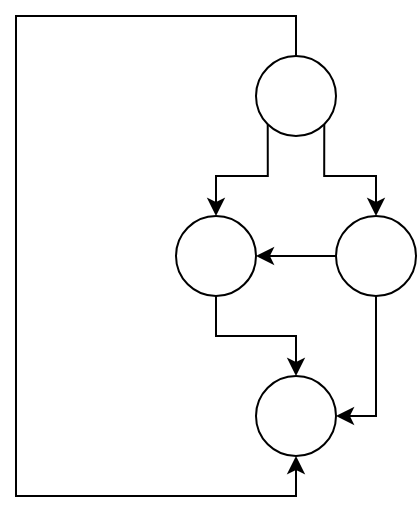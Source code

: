 <mxfile version="14.8.3" type="github">
  <diagram id="mHQb_iu14OJVqmuolFHd" name="Page-1">
    <mxGraphModel dx="970" dy="657" grid="1" gridSize="10" guides="1" tooltips="1" connect="1" arrows="1" fold="1" page="1" pageScale="1" pageWidth="827" pageHeight="1169" math="0" shadow="0">
      <root>
        <mxCell id="0" />
        <mxCell id="1" parent="0" />
        <mxCell id="ZZ6nd3A8es1jyBLQXkn4-34" style="edgeStyle=orthogonalEdgeStyle;rounded=0;orthogonalLoop=1;jettySize=auto;html=1;exitX=0.5;exitY=1;exitDx=0;exitDy=0;entryX=1;entryY=0.5;entryDx=0;entryDy=0;" edge="1" parent="1" source="ZZ6nd3A8es1jyBLQXkn4-25" target="ZZ6nd3A8es1jyBLQXkn4-27">
          <mxGeometry relative="1" as="geometry" />
        </mxCell>
        <mxCell id="ZZ6nd3A8es1jyBLQXkn4-35" style="edgeStyle=orthogonalEdgeStyle;rounded=0;orthogonalLoop=1;jettySize=auto;html=1;exitX=0;exitY=0.5;exitDx=0;exitDy=0;" edge="1" parent="1" source="ZZ6nd3A8es1jyBLQXkn4-25" target="ZZ6nd3A8es1jyBLQXkn4-28">
          <mxGeometry relative="1" as="geometry" />
        </mxCell>
        <mxCell id="ZZ6nd3A8es1jyBLQXkn4-25" value="" style="ellipse;whiteSpace=wrap;html=1;aspect=fixed;" vertex="1" parent="1">
          <mxGeometry x="400" y="200" width="40" height="40" as="geometry" />
        </mxCell>
        <mxCell id="ZZ6nd3A8es1jyBLQXkn4-30" style="edgeStyle=orthogonalEdgeStyle;rounded=0;orthogonalLoop=1;jettySize=auto;html=1;exitX=0;exitY=1;exitDx=0;exitDy=0;entryX=0.5;entryY=0;entryDx=0;entryDy=0;" edge="1" parent="1" source="ZZ6nd3A8es1jyBLQXkn4-26" target="ZZ6nd3A8es1jyBLQXkn4-28">
          <mxGeometry relative="1" as="geometry" />
        </mxCell>
        <mxCell id="ZZ6nd3A8es1jyBLQXkn4-31" style="edgeStyle=orthogonalEdgeStyle;rounded=0;orthogonalLoop=1;jettySize=auto;html=1;exitX=1;exitY=1;exitDx=0;exitDy=0;entryX=0.5;entryY=0;entryDx=0;entryDy=0;" edge="1" parent="1" source="ZZ6nd3A8es1jyBLQXkn4-26" target="ZZ6nd3A8es1jyBLQXkn4-25">
          <mxGeometry relative="1" as="geometry" />
        </mxCell>
        <mxCell id="ZZ6nd3A8es1jyBLQXkn4-32" style="edgeStyle=orthogonalEdgeStyle;rounded=0;orthogonalLoop=1;jettySize=auto;html=1;exitX=0.5;exitY=0;exitDx=0;exitDy=0;entryX=0.5;entryY=1;entryDx=0;entryDy=0;" edge="1" parent="1" source="ZZ6nd3A8es1jyBLQXkn4-26" target="ZZ6nd3A8es1jyBLQXkn4-27">
          <mxGeometry relative="1" as="geometry">
            <Array as="points">
              <mxPoint x="380" y="100" />
              <mxPoint x="240" y="100" />
              <mxPoint x="240" y="340" />
              <mxPoint x="380" y="340" />
            </Array>
          </mxGeometry>
        </mxCell>
        <mxCell id="ZZ6nd3A8es1jyBLQXkn4-26" value="" style="ellipse;whiteSpace=wrap;html=1;aspect=fixed;" vertex="1" parent="1">
          <mxGeometry x="360" y="120" width="40" height="40" as="geometry" />
        </mxCell>
        <mxCell id="ZZ6nd3A8es1jyBLQXkn4-27" value="" style="ellipse;whiteSpace=wrap;html=1;aspect=fixed;" vertex="1" parent="1">
          <mxGeometry x="360" y="280" width="40" height="40" as="geometry" />
        </mxCell>
        <mxCell id="ZZ6nd3A8es1jyBLQXkn4-33" style="edgeStyle=orthogonalEdgeStyle;rounded=0;orthogonalLoop=1;jettySize=auto;html=1;exitX=0.5;exitY=1;exitDx=0;exitDy=0;" edge="1" parent="1" source="ZZ6nd3A8es1jyBLQXkn4-28" target="ZZ6nd3A8es1jyBLQXkn4-27">
          <mxGeometry relative="1" as="geometry" />
        </mxCell>
        <mxCell id="ZZ6nd3A8es1jyBLQXkn4-28" value="" style="ellipse;whiteSpace=wrap;html=1;aspect=fixed;" vertex="1" parent="1">
          <mxGeometry x="320" y="200" width="40" height="40" as="geometry" />
        </mxCell>
      </root>
    </mxGraphModel>
  </diagram>
</mxfile>
